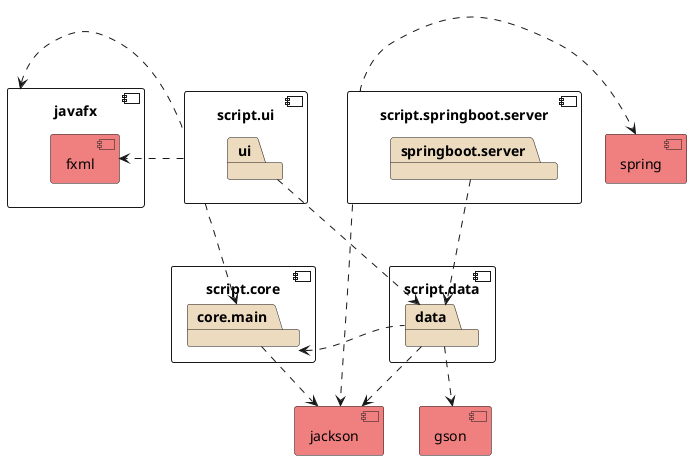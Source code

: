 @startuml ComponentDiagram

component script.core {
	package core.main #EDDBC0
}

component jackson #LightCoral {
}

component gson #LightCoral {

}

component script.ui{
	package ui #EDDBC0
}

component javafx {
	component fxml #LightCoral {
	}
}

component script.data {
	package data #EDDBC0
}

component script.springboot.server {
  package springboot.server #EDDBC0
}

component spring #LightCoral {
}

script.ui .left.> javafx
script.ui .> fxml
script.ui .> core.main

ui ...> data

core.main ..> jackson

data ..> jackson
data ..> gson
data .left.> core.main

script.springboot.server .> spring
script.springboot.server ..> jackson

springboot.server ...> data

@enduml